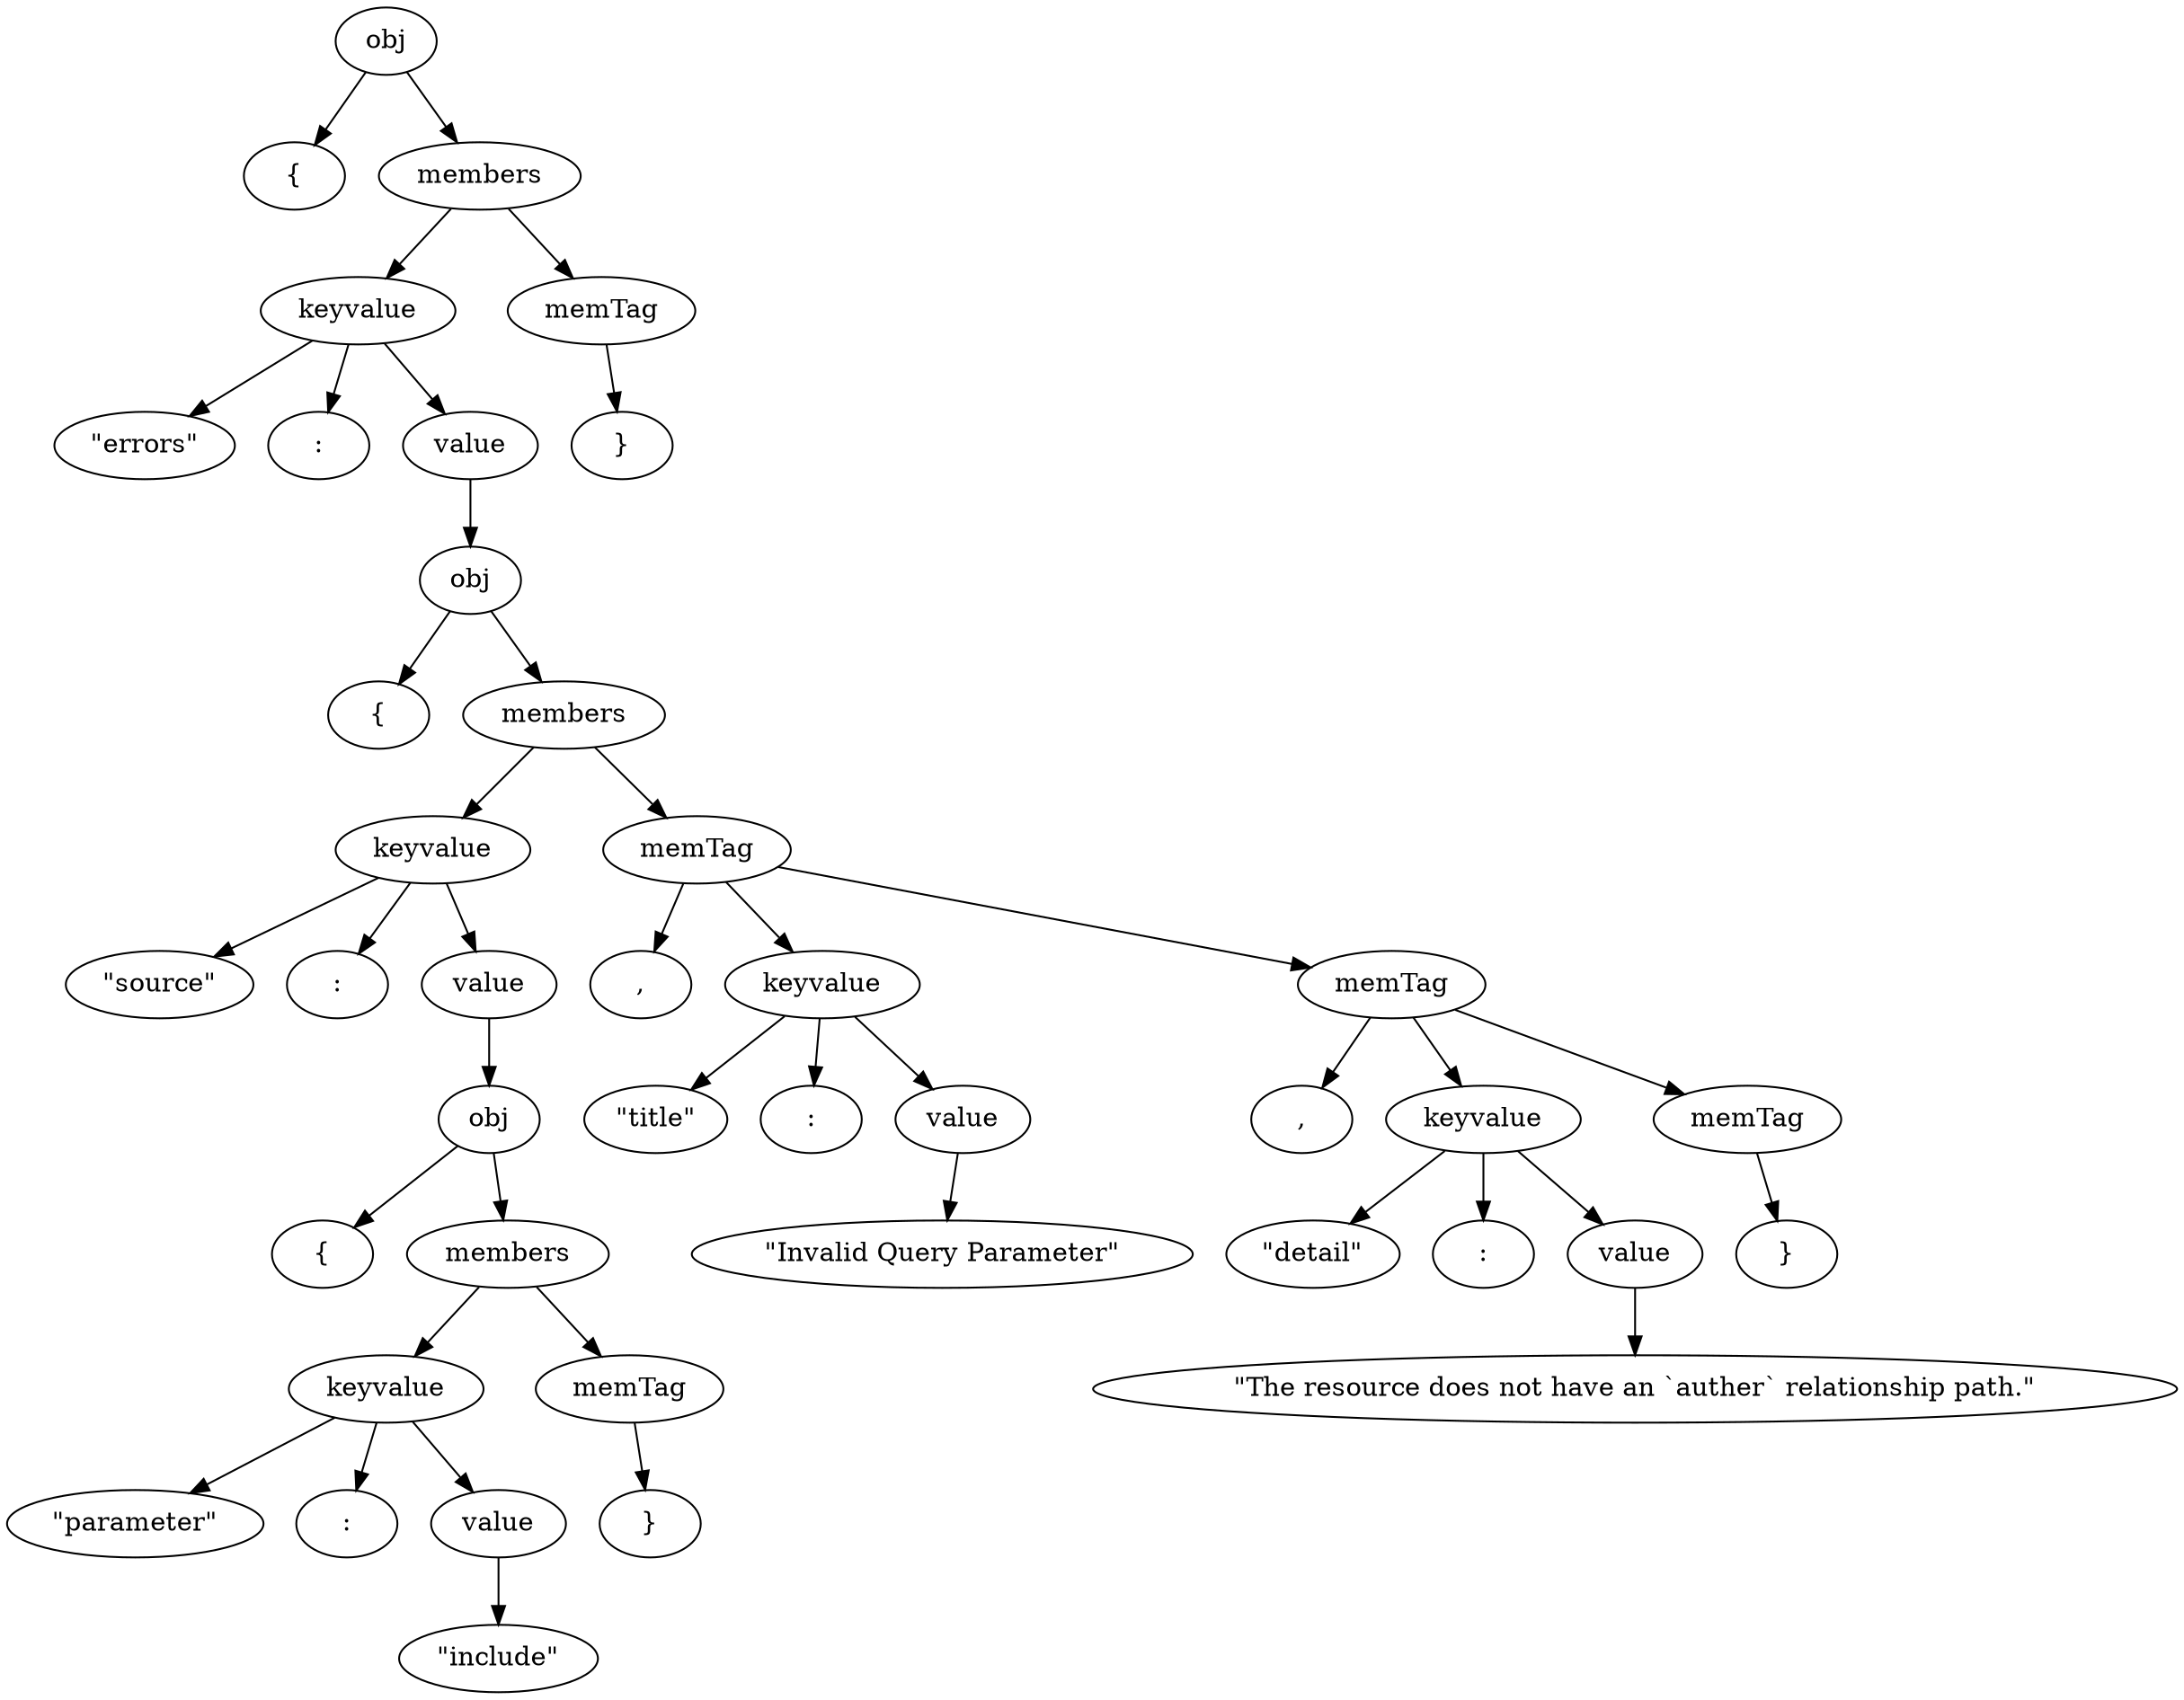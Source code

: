 digraph G {
    0 [label="obj"];
    1 [label="{"];
    2 [label="members"];
    3 [label="keyvalue"];
    4 [label="\"errors\""];
    5 [label=":"];
    6 [label="value"];
    7 [label="obj"];
    8 [label="{"];
    9 [label="members"];
    10 [label="keyvalue"];
    11 [label="\"source\""];
    12 [label=":"];
    13 [label="value"];
    14 [label="obj"];
    15 [label="{"];
    16 [label="members"];
    17 [label="keyvalue"];
    18 [label="\"parameter\""];
    19 [label=":"];
    20 [label="value"];
    21 [label="\"include\""];
    22 [label="memTag"];
    23 [label="}"];
    24 [label="memTag"];
    25 [label=","];
    26 [label="keyvalue"];
    27 [label="\"title\""];
    28 [label=":"];
    29 [label="value"];
    30 [label="\"Invalid Query Parameter\""];
    31 [label="memTag"];
    32 [label=","];
    33 [label="keyvalue"];
    34 [label="\"detail\""];
    35 [label=":"];
    36 [label="value"];
    37 [label="\"The resource does not have an `auther` relationship path.\""];
    38 [label="memTag"];
    39 [label="}"];
    40 [label="memTag"];
    41 [label="}"];

    20 -> 21;
    17 -> 18;
    17 -> 19;
    17 -> 20;
    22 -> 23;
    16 -> 17;
    16 -> 22;
    14 -> 15;
    14 -> 16;
    13 -> 14;
    10 -> 11;
    10 -> 12;
    10 -> 13;
    29 -> 30;
    26 -> 27;
    26 -> 28;
    26 -> 29;
    36 -> 37;
    33 -> 34;
    33 -> 35;
    33 -> 36;
    38 -> 39;
    31 -> 32;
    31 -> 33;
    31 -> 38;
    24 -> 25;
    24 -> 26;
    24 -> 31;
    9 -> 10;
    9 -> 24;
    7 -> 8;
    7 -> 9;
    6 -> 7;
    3 -> 4;
    3 -> 5;
    3 -> 6;
    40 -> 41;
    2 -> 3;
    2 -> 40;
    0 -> 1;
    0 -> 2;
}